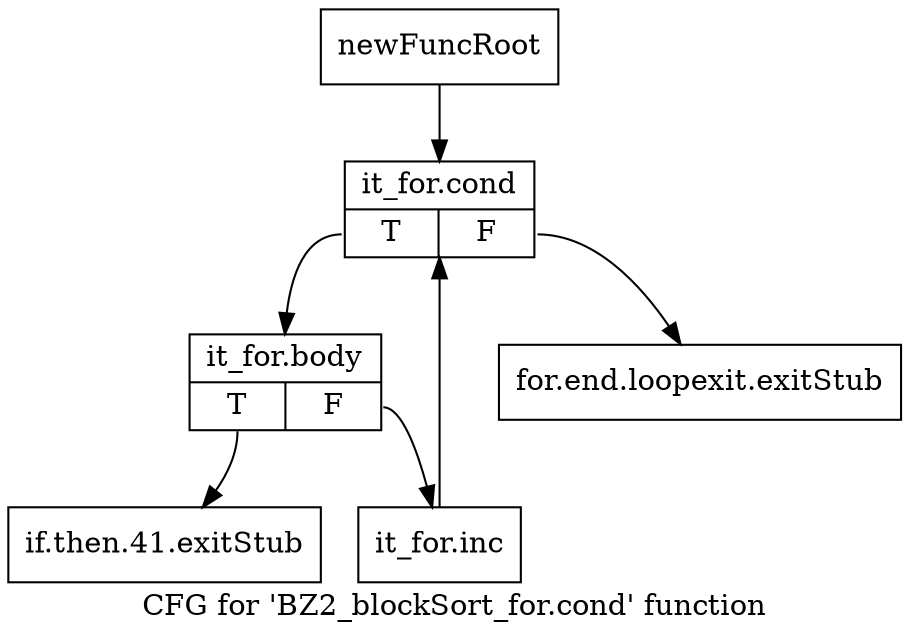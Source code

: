digraph "CFG for 'BZ2_blockSort_for.cond' function" {
	label="CFG for 'BZ2_blockSort_for.cond' function";

	Node0x17bc140 [shape=record,label="{newFuncRoot}"];
	Node0x17bc140 -> Node0x17bc230;
	Node0x17bc190 [shape=record,label="{for.end.loopexit.exitStub}"];
	Node0x17bc1e0 [shape=record,label="{if.then.41.exitStub}"];
	Node0x17bc230 [shape=record,label="{it_for.cond|{<s0>T|<s1>F}}"];
	Node0x17bc230:s0 -> Node0x17bc280;
	Node0x17bc230:s1 -> Node0x17bc190;
	Node0x17bc280 [shape=record,label="{it_for.body|{<s0>T|<s1>F}}"];
	Node0x17bc280:s0 -> Node0x17bc1e0;
	Node0x17bc280:s1 -> Node0x17bc2d0;
	Node0x17bc2d0 [shape=record,label="{it_for.inc}"];
	Node0x17bc2d0 -> Node0x17bc230;
}
